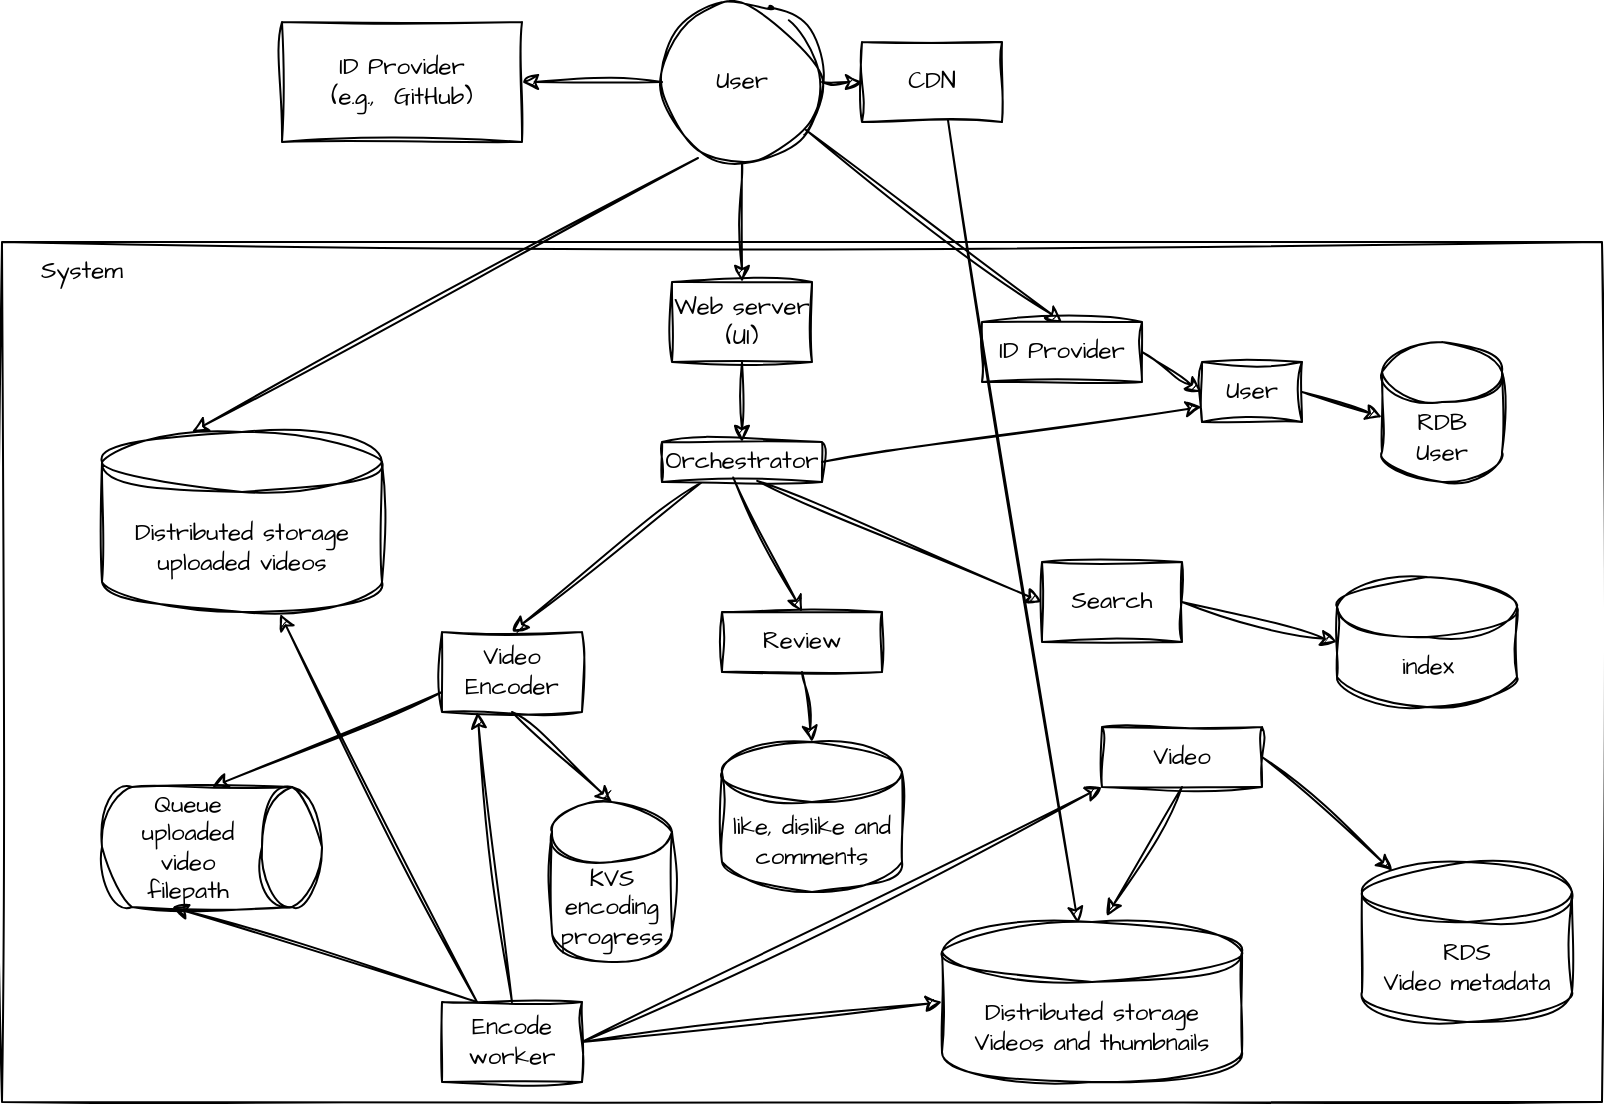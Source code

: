 <mxfile version="24.7.17">
  <diagram name="ページ1" id="EUCJatjUnDRHXbjZf2jc">
    <mxGraphModel dx="1852" dy="1102" grid="1" gridSize="10" guides="1" tooltips="1" connect="1" arrows="1" fold="1" page="1" pageScale="1" pageWidth="827" pageHeight="1169" math="0" shadow="0">
      <root>
        <mxCell id="0" />
        <mxCell id="1" parent="0" />
        <mxCell id="dH7wJGVz8L342Nsacusg-2" value="User" style="ellipse;whiteSpace=wrap;html=1;aspect=fixed;sketch=1;hachureGap=4;jiggle=2;curveFitting=1;fontFamily=Architects Daughter;fontSource=https%3A%2F%2Ffonts.googleapis.com%2Fcss%3Ffamily%3DArchitects%2BDaughter;labelBackgroundColor=none;" parent="1" vertex="1">
          <mxGeometry x="-220" y="30" width="80" height="80" as="geometry" />
        </mxCell>
        <mxCell id="dH7wJGVz8L342Nsacusg-3" value="" style="rounded=0;whiteSpace=wrap;html=1;sketch=1;hachureGap=4;jiggle=2;curveFitting=1;fontFamily=Architects Daughter;fontSource=https%3A%2F%2Ffonts.googleapis.com%2Fcss%3Ffamily%3DArchitects%2BDaughter;labelBackgroundColor=none;" parent="1" vertex="1">
          <mxGeometry x="-550" y="150" width="800" height="430" as="geometry" />
        </mxCell>
        <mxCell id="dH7wJGVz8L342Nsacusg-4" value="System" style="text;html=1;align=center;verticalAlign=middle;whiteSpace=wrap;rounded=0;fontFamily=Architects Daughter;fontSource=https%3A%2F%2Ffonts.googleapis.com%2Fcss%3Ffamily%3DArchitects%2BDaughter;labelBackgroundColor=none;" parent="1" vertex="1">
          <mxGeometry x="-540" y="150" width="60" height="30" as="geometry" />
        </mxCell>
        <mxCell id="dH7wJGVz8L342Nsacusg-7" value="CDN" style="rounded=0;whiteSpace=wrap;html=1;sketch=1;hachureGap=4;jiggle=2;curveFitting=1;fontFamily=Architects Daughter;fontSource=https%3A%2F%2Ffonts.googleapis.com%2Fcss%3Ffamily%3DArchitects%2BDaughter;glass=0;labelBackgroundColor=none;" parent="1" vertex="1">
          <mxGeometry x="-120" y="50" width="70" height="40" as="geometry" />
        </mxCell>
        <mxCell id="dH7wJGVz8L342Nsacusg-8" value="ID Provider&lt;div&gt;(e.g.,&amp;nbsp; GitHub)&lt;/div&gt;" style="rounded=0;whiteSpace=wrap;html=1;sketch=1;hachureGap=4;jiggle=2;curveFitting=1;fontFamily=Architects Daughter;fontSource=https://fonts.googleapis.com/css?family=Architects+Daughter;glass=0;labelBackgroundColor=none;" parent="1" vertex="1">
          <mxGeometry x="-410" y="40" width="120" height="60" as="geometry" />
        </mxCell>
        <mxCell id="dH7wJGVz8L342Nsacusg-11" value="Web server&lt;div&gt;(UI)&lt;/div&gt;" style="rounded=0;whiteSpace=wrap;html=1;sketch=1;hachureGap=4;jiggle=2;curveFitting=1;fontFamily=Architects Daughter;fontSource=https://fonts.googleapis.com/css?family=Architects+Daughter;glass=0;labelBackgroundColor=none;" parent="1" vertex="1">
          <mxGeometry x="-215" y="170" width="70" height="40" as="geometry" />
        </mxCell>
        <mxCell id="dH7wJGVz8L342Nsacusg-16" value="ID Provider" style="rounded=0;whiteSpace=wrap;html=1;sketch=1;hachureGap=4;jiggle=2;curveFitting=1;fontFamily=Architects Daughter;fontSource=https://fonts.googleapis.com/css?family=Architects+Daughter;glass=0;labelBackgroundColor=none;" parent="1" vertex="1">
          <mxGeometry x="-60" y="190" width="80" height="30" as="geometry" />
        </mxCell>
        <mxCell id="dH7wJGVz8L342Nsacusg-17" value="User" style="rounded=0;whiteSpace=wrap;html=1;sketch=1;hachureGap=4;jiggle=2;curveFitting=1;fontFamily=Architects Daughter;fontSource=https://fonts.googleapis.com/css?family=Architects+Daughter;glass=0;labelBackgroundColor=none;" parent="1" vertex="1">
          <mxGeometry x="50" y="210" width="50" height="30" as="geometry" />
        </mxCell>
        <mxCell id="dH7wJGVz8L342Nsacusg-18" value="&lt;div&gt;RDB&lt;/div&gt;User" style="shape=cylinder3;whiteSpace=wrap;html=1;boundedLbl=1;backgroundOutline=1;size=15;sketch=1;hachureGap=4;jiggle=2;curveFitting=1;fontFamily=Architects Daughter;fontSource=https%3A%2F%2Ffonts.googleapis.com%2Fcss%3Ffamily%3DArchitects%2BDaughter;" parent="1" vertex="1">
          <mxGeometry x="140" y="200" width="60" height="70" as="geometry" />
        </mxCell>
        <mxCell id="dH7wJGVz8L342Nsacusg-19" value="" style="endArrow=classic;html=1;rounded=0;sketch=1;hachureGap=4;jiggle=2;curveFitting=1;fontFamily=Architects Daughter;fontSource=https://fonts.googleapis.com/css?family=Architects+Daughter;entryX=0;entryY=0;entryDx=0;entryDy=37.5;exitX=1;exitY=0.5;exitDx=0;exitDy=0;entryPerimeter=0;" parent="1" source="dH7wJGVz8L342Nsacusg-17" target="dH7wJGVz8L342Nsacusg-18" edge="1">
          <mxGeometry width="50" height="50" relative="1" as="geometry">
            <mxPoint x="-270" y="490" as="sourcePoint" />
            <mxPoint x="-210" y="490" as="targetPoint" />
          </mxGeometry>
        </mxCell>
        <mxCell id="dH7wJGVz8L342Nsacusg-20" value="" style="endArrow=classic;html=1;rounded=0;sketch=1;hachureGap=4;jiggle=2;curveFitting=1;fontFamily=Architects Daughter;fontSource=https://fonts.googleapis.com/css?family=Architects+Daughter;entryX=0;entryY=0.5;entryDx=0;entryDy=0;exitX=1;exitY=0.5;exitDx=0;exitDy=0;" parent="1" source="dH7wJGVz8L342Nsacusg-16" target="dH7wJGVz8L342Nsacusg-17" edge="1">
          <mxGeometry width="50" height="50" relative="1" as="geometry">
            <mxPoint x="-110" y="120" as="sourcePoint" />
            <mxPoint x="-50" y="120" as="targetPoint" />
          </mxGeometry>
        </mxCell>
        <mxCell id="dH7wJGVz8L342Nsacusg-26" value="index" style="shape=cylinder3;whiteSpace=wrap;html=1;boundedLbl=1;backgroundOutline=1;size=15;sketch=1;hachureGap=4;jiggle=2;curveFitting=1;fontFamily=Architects Daughter;fontSource=https%3A%2F%2Ffonts.googleapis.com%2Fcss%3Ffamily%3DArchitects%2BDaughter;" parent="1" vertex="1">
          <mxGeometry x="117.5" y="317.5" width="90" height="65" as="geometry" />
        </mxCell>
        <mxCell id="fT4Z81d0tbFISQCUUb7q-1" value="Search" style="rounded=0;whiteSpace=wrap;html=1;sketch=1;hachureGap=4;jiggle=2;curveFitting=1;fontFamily=Architects Daughter;fontSource=https://fonts.googleapis.com/css?family=Architects+Daughter;glass=0;labelBackgroundColor=none;" parent="1" vertex="1">
          <mxGeometry x="-30" y="310" width="70" height="40" as="geometry" />
        </mxCell>
        <mxCell id="fT4Z81d0tbFISQCUUb7q-2" value="" style="endArrow=classic;html=1;rounded=0;sketch=1;hachureGap=4;jiggle=2;curveFitting=1;fontFamily=Architects Daughter;fontSource=https%3A%2F%2Ffonts.googleapis.com%2Fcss%3Ffamily%3DArchitects%2BDaughter;exitX=0.5;exitY=1;exitDx=0;exitDy=0;entryX=0.5;entryY=0;entryDx=0;entryDy=0;" parent="1" source="dH7wJGVz8L342Nsacusg-11" target="fT4Z81d0tbFISQCUUb7q-31" edge="1">
          <mxGeometry width="50" height="50" relative="1" as="geometry">
            <mxPoint x="-360" y="500" as="sourcePoint" />
            <mxPoint x="-310" y="450" as="targetPoint" />
          </mxGeometry>
        </mxCell>
        <mxCell id="fT4Z81d0tbFISQCUUb7q-3" value="&lt;div&gt;RDS&lt;/div&gt;Video metadata" style="shape=cylinder3;whiteSpace=wrap;html=1;boundedLbl=1;backgroundOutline=1;size=15;sketch=1;hachureGap=4;jiggle=2;curveFitting=1;fontFamily=Architects Daughter;fontSource=https://fonts.googleapis.com/css?family=Architects+Daughter;" parent="1" vertex="1">
          <mxGeometry x="130" y="460" width="105" height="80" as="geometry" />
        </mxCell>
        <mxCell id="fT4Z81d0tbFISQCUUb7q-4" value="" style="endArrow=classic;html=1;rounded=0;sketch=1;hachureGap=4;jiggle=2;curveFitting=1;fontFamily=Architects Daughter;fontSource=https%3A%2F%2Ffonts.googleapis.com%2Fcss%3Ffamily%3DArchitects%2BDaughter;entryX=0.145;entryY=0;entryDx=0;entryDy=4.35;entryPerimeter=0;exitX=1;exitY=0.5;exitDx=0;exitDy=0;" parent="1" source="hinJNE3KyzC8Ep2D7BuD-5" target="fT4Z81d0tbFISQCUUb7q-3" edge="1">
          <mxGeometry width="50" height="50" relative="1" as="geometry">
            <mxPoint x="5" y="350" as="sourcePoint" />
            <mxPoint x="-495" y="610" as="targetPoint" />
          </mxGeometry>
        </mxCell>
        <mxCell id="fT4Z81d0tbFISQCUUb7q-5" value="" style="endArrow=classic;html=1;rounded=0;sketch=1;hachureGap=4;jiggle=2;curveFitting=1;fontFamily=Architects Daughter;fontSource=https://fonts.googleapis.com/css?family=Architects+Daughter;exitX=1;exitY=0.5;exitDx=0;exitDy=0;entryX=0;entryY=0.5;entryDx=0;entryDy=0;entryPerimeter=0;" parent="1" source="fT4Z81d0tbFISQCUUb7q-1" target="dH7wJGVz8L342Nsacusg-26" edge="1">
          <mxGeometry width="50" height="50" relative="1" as="geometry">
            <mxPoint x="40" y="580" as="sourcePoint" />
            <mxPoint x="26" y="644" as="targetPoint" />
          </mxGeometry>
        </mxCell>
        <mxCell id="fT4Z81d0tbFISQCUUb7q-6" value="Distributed storage&lt;div&gt;&lt;/div&gt;&lt;div&gt;Videos and thumbnails&lt;/div&gt;" style="shape=cylinder3;whiteSpace=wrap;html=1;boundedLbl=1;backgroundOutline=1;size=15;sketch=1;hachureGap=4;jiggle=2;curveFitting=1;fontFamily=Architects Daughter;fontSource=https://fonts.googleapis.com/css?family=Architects+Daughter;" parent="1" vertex="1">
          <mxGeometry x="-80" y="490" width="150" height="80" as="geometry" />
        </mxCell>
        <mxCell id="fT4Z81d0tbFISQCUUb7q-9" value="" style="endArrow=classic;html=1;rounded=0;sketch=1;hachureGap=4;jiggle=2;curveFitting=1;fontFamily=Architects Daughter;fontSource=https%3A%2F%2Ffonts.googleapis.com%2Fcss%3Ffamily%3DArchitects%2BDaughter;entryX=0.5;entryY=0;entryDx=0;entryDy=0;" parent="1" source="dH7wJGVz8L342Nsacusg-2" target="dH7wJGVz8L342Nsacusg-16" edge="1">
          <mxGeometry width="50" height="50" relative="1" as="geometry">
            <mxPoint x="-530" y="340" as="sourcePoint" />
            <mxPoint x="30" y="380" as="targetPoint" />
          </mxGeometry>
        </mxCell>
        <mxCell id="fT4Z81d0tbFISQCUUb7q-10" value="Video Encoder" style="rounded=0;whiteSpace=wrap;html=1;sketch=1;hachureGap=4;jiggle=2;curveFitting=1;fontFamily=Architects Daughter;fontSource=https://fonts.googleapis.com/css?family=Architects+Daughter;glass=0;labelBackgroundColor=none;" parent="1" vertex="1">
          <mxGeometry x="-330" y="345" width="70" height="40" as="geometry" />
        </mxCell>
        <mxCell id="fT4Z81d0tbFISQCUUb7q-11" value="" style="endArrow=classic;html=1;rounded=0;sketch=1;hachureGap=4;jiggle=2;curveFitting=1;fontFamily=Architects Daughter;fontSource=https://fonts.googleapis.com/css?family=Architects+Daughter;entryX=0.5;entryY=0;entryDx=0;entryDy=0;exitX=0.25;exitY=1;exitDx=0;exitDy=0;" parent="1" source="fT4Z81d0tbFISQCUUb7q-31" target="fT4Z81d0tbFISQCUUb7q-10" edge="1">
          <mxGeometry width="50" height="50" relative="1" as="geometry">
            <mxPoint x="-270" y="260" as="sourcePoint" />
            <mxPoint x="-500" y="380" as="targetPoint" />
            <Array as="points" />
          </mxGeometry>
        </mxCell>
        <mxCell id="fT4Z81d0tbFISQCUUb7q-12" value="&lt;div&gt;Distributed storage&lt;/div&gt;uploaded videos" style="shape=cylinder3;whiteSpace=wrap;html=1;boundedLbl=1;backgroundOutline=1;size=15;sketch=1;hachureGap=4;jiggle=2;curveFitting=1;fontFamily=Architects Daughter;fontSource=https%3A%2F%2Ffonts.googleapis.com%2Fcss%3Ffamily%3DArchitects%2BDaughter;" parent="1" vertex="1">
          <mxGeometry x="-500" y="245" width="140" height="90" as="geometry" />
        </mxCell>
        <mxCell id="fT4Z81d0tbFISQCUUb7q-17" value="Encode worker" style="rounded=0;whiteSpace=wrap;html=1;sketch=1;hachureGap=4;jiggle=2;curveFitting=1;fontFamily=Architects Daughter;fontSource=https://fonts.googleapis.com/css?family=Architects+Daughter;glass=0;labelBackgroundColor=none;" parent="1" vertex="1">
          <mxGeometry x="-330" y="530" width="70" height="40" as="geometry" />
        </mxCell>
        <mxCell id="fT4Z81d0tbFISQCUUb7q-18" value="KVS&lt;div&gt;encoding progress&lt;/div&gt;" style="shape=cylinder3;whiteSpace=wrap;html=1;boundedLbl=1;backgroundOutline=1;size=15;sketch=1;hachureGap=4;jiggle=2;curveFitting=1;fontFamily=Architects Daughter;fontSource=https%3A%2F%2Ffonts.googleapis.com%2Fcss%3Ffamily%3DArchitects%2BDaughter;" parent="1" vertex="1">
          <mxGeometry x="-275" y="430" width="60" height="80" as="geometry" />
        </mxCell>
        <mxCell id="fT4Z81d0tbFISQCUUb7q-19" value="" style="endArrow=classic;html=1;rounded=0;sketch=1;hachureGap=4;jiggle=2;curveFitting=1;fontFamily=Architects Daughter;fontSource=https://fonts.googleapis.com/css?family=Architects+Daughter;entryX=0.5;entryY=0;entryDx=0;entryDy=0;exitX=0.5;exitY=1;exitDx=0;exitDy=0;entryPerimeter=0;" parent="1" source="fT4Z81d0tbFISQCUUb7q-10" target="fT4Z81d0tbFISQCUUb7q-18" edge="1">
          <mxGeometry width="50" height="50" relative="1" as="geometry">
            <mxPoint x="-770" y="460" as="sourcePoint" />
            <mxPoint x="-825" y="520" as="targetPoint" />
            <Array as="points" />
          </mxGeometry>
        </mxCell>
        <mxCell id="fT4Z81d0tbFISQCUUb7q-20" value="" style="endArrow=classic;html=1;rounded=0;sketch=1;hachureGap=4;jiggle=2;curveFitting=1;fontFamily=Architects Daughter;fontSource=https://fonts.googleapis.com/css?family=Architects+Daughter;entryX=0.25;entryY=1;entryDx=0;entryDy=0;exitX=0.5;exitY=0;exitDx=0;exitDy=0;" parent="1" source="fT4Z81d0tbFISQCUUb7q-17" target="fT4Z81d0tbFISQCUUb7q-10" edge="1">
          <mxGeometry width="50" height="50" relative="1" as="geometry">
            <mxPoint x="-410" y="570" as="sourcePoint" />
            <mxPoint x="-415" y="620" as="targetPoint" />
            <Array as="points" />
          </mxGeometry>
        </mxCell>
        <mxCell id="fT4Z81d0tbFISQCUUb7q-21" value="" style="endArrow=classic;html=1;rounded=0;sketch=1;hachureGap=4;jiggle=2;curveFitting=1;fontFamily=Architects Daughter;fontSource=https://fonts.googleapis.com/css?family=Architects+Daughter;entryX=0.636;entryY=1.011;entryDx=0;entryDy=0;entryPerimeter=0;exitX=0.25;exitY=0;exitDx=0;exitDy=0;" parent="1" source="fT4Z81d0tbFISQCUUb7q-17" target="fT4Z81d0tbFISQCUUb7q-12" edge="1">
          <mxGeometry width="50" height="50" relative="1" as="geometry">
            <mxPoint x="-620" y="470" as="sourcePoint" />
            <mxPoint x="-718" y="531" as="targetPoint" />
            <Array as="points" />
          </mxGeometry>
        </mxCell>
        <mxCell id="fT4Z81d0tbFISQCUUb7q-25" value="" style="endArrow=classic;html=1;rounded=0;sketch=1;hachureGap=4;jiggle=2;curveFitting=1;fontFamily=Architects Daughter;fontSource=https%3A%2F%2Ffonts.googleapis.com%2Fcss%3Ffamily%3DArchitects%2BDaughter;exitX=0;exitY=0.5;exitDx=0;exitDy=0;" parent="1" source="dH7wJGVz8L342Nsacusg-2" target="dH7wJGVz8L342Nsacusg-8" edge="1">
          <mxGeometry width="50" height="50" relative="1" as="geometry">
            <mxPoint x="-270" y="410" as="sourcePoint" />
            <mxPoint x="-220" y="360" as="targetPoint" />
          </mxGeometry>
        </mxCell>
        <mxCell id="fT4Z81d0tbFISQCUUb7q-26" value="" style="endArrow=classic;html=1;rounded=0;sketch=1;hachureGap=4;jiggle=2;curveFitting=1;fontFamily=Architects Daughter;fontSource=https://fonts.googleapis.com/css?family=Architects+Daughter;exitX=1;exitY=0.5;exitDx=0;exitDy=0;entryX=0;entryY=0.5;entryDx=0;entryDy=0;" parent="1" source="dH7wJGVz8L342Nsacusg-2" target="dH7wJGVz8L342Nsacusg-7" edge="1">
          <mxGeometry width="50" height="50" relative="1" as="geometry">
            <mxPoint x="-320" y="120" as="sourcePoint" />
            <mxPoint x="-570" y="136" as="targetPoint" />
          </mxGeometry>
        </mxCell>
        <mxCell id="fT4Z81d0tbFISQCUUb7q-30" value="" style="endArrow=classic;html=1;rounded=0;sketch=1;hachureGap=4;jiggle=2;curveFitting=1;fontFamily=Architects Daughter;fontSource=https://fonts.googleapis.com/css?family=Architects+Daughter;entryX=0.5;entryY=0;entryDx=0;entryDy=0;exitX=0.5;exitY=1;exitDx=0;exitDy=0;" parent="1" source="dH7wJGVz8L342Nsacusg-2" target="dH7wJGVz8L342Nsacusg-11" edge="1">
          <mxGeometry width="50" height="50" relative="1" as="geometry">
            <mxPoint x="-800" y="200" as="sourcePoint" />
            <mxPoint x="-994" y="293" as="targetPoint" />
          </mxGeometry>
        </mxCell>
        <mxCell id="fT4Z81d0tbFISQCUUb7q-31" value="Orchestrator" style="rounded=0;whiteSpace=wrap;html=1;sketch=1;hachureGap=4;jiggle=2;curveFitting=1;fontFamily=Architects Daughter;fontSource=https://fonts.googleapis.com/css?family=Architects+Daughter;glass=0;labelBackgroundColor=none;" parent="1" vertex="1">
          <mxGeometry x="-220" y="250" width="80" height="20" as="geometry" />
        </mxCell>
        <mxCell id="fT4Z81d0tbFISQCUUb7q-34" value="" style="endArrow=classic;html=1;rounded=0;sketch=1;hachureGap=4;jiggle=2;curveFitting=1;fontFamily=Architects Daughter;fontSource=https://fonts.googleapis.com/css?family=Architects+Daughter;exitX=0.595;exitY=0.971;exitDx=0;exitDy=0;exitPerimeter=0;entryX=0;entryY=0.5;entryDx=0;entryDy=0;" parent="1" source="fT4Z81d0tbFISQCUUb7q-31" target="fT4Z81d0tbFISQCUUb7q-1" edge="1">
          <mxGeometry width="50" height="50" relative="1" as="geometry">
            <mxPoint x="-590" y="250" as="sourcePoint" />
            <mxPoint x="-30" y="349" as="targetPoint" />
          </mxGeometry>
        </mxCell>
        <mxCell id="fT4Z81d0tbFISQCUUb7q-35" value="" style="endArrow=classic;html=1;rounded=0;sketch=1;hachureGap=4;jiggle=2;curveFitting=1;fontFamily=Architects Daughter;fontSource=https://fonts.googleapis.com/css?family=Architects+Daughter;entryX=0;entryY=0.75;entryDx=0;entryDy=0;exitX=1;exitY=0.5;exitDx=0;exitDy=0;" parent="1" source="fT4Z81d0tbFISQCUUb7q-31" target="dH7wJGVz8L342Nsacusg-17" edge="1">
          <mxGeometry width="50" height="50" relative="1" as="geometry">
            <mxPoint x="-590" y="290" as="sourcePoint" />
            <mxPoint x="-240" y="330" as="targetPoint" />
          </mxGeometry>
        </mxCell>
        <mxCell id="fT4Z81d0tbFISQCUUb7q-37" value="Review" style="rounded=0;whiteSpace=wrap;html=1;sketch=1;hachureGap=4;jiggle=2;curveFitting=1;fontFamily=Architects Daughter;fontSource=https://fonts.googleapis.com/css?family=Architects+Daughter;glass=0;labelBackgroundColor=none;" parent="1" vertex="1">
          <mxGeometry x="-190" y="335" width="80" height="30" as="geometry" />
        </mxCell>
        <mxCell id="fT4Z81d0tbFISQCUUb7q-38" value="" style="endArrow=classic;html=1;rounded=0;sketch=1;hachureGap=4;jiggle=2;curveFitting=1;fontFamily=Architects Daughter;fontSource=https://fonts.googleapis.com/css?family=Architects+Daughter;entryX=0.5;entryY=0;entryDx=0;entryDy=0;exitX=0.445;exitY=0.886;exitDx=0;exitDy=0;exitPerimeter=0;" parent="1" source="fT4Z81d0tbFISQCUUb7q-31" target="fT4Z81d0tbFISQCUUb7q-37" edge="1">
          <mxGeometry width="50" height="50" relative="1" as="geometry">
            <mxPoint x="-660" y="180" as="sourcePoint" />
            <mxPoint x="-715" y="240" as="targetPoint" />
            <Array as="points" />
          </mxGeometry>
        </mxCell>
        <mxCell id="LhWWCpmydZzZAhPuGlDz-4" value="" style="endArrow=classic;html=1;rounded=0;sketch=1;hachureGap=4;jiggle=2;curveFitting=1;fontFamily=Architects Daughter;fontSource=https%3A%2F%2Ffonts.googleapis.com%2Fcss%3Ffamily%3DArchitects%2BDaughter;exitX=0.614;exitY=0.975;exitDx=0;exitDy=0;exitPerimeter=0;entryX=0.453;entryY=0.007;entryDx=0;entryDy=0;entryPerimeter=0;" parent="1" source="dH7wJGVz8L342Nsacusg-7" target="fT4Z81d0tbFISQCUUb7q-6" edge="1">
          <mxGeometry width="50" height="50" relative="1" as="geometry">
            <mxPoint x="-77" y="89" as="sourcePoint" />
            <mxPoint x="-20" y="490" as="targetPoint" />
            <Array as="points" />
          </mxGeometry>
        </mxCell>
        <mxCell id="hinJNE3KyzC8Ep2D7BuD-3" value="like, dislike and comments" style="shape=cylinder3;whiteSpace=wrap;html=1;boundedLbl=1;backgroundOutline=1;size=15;sketch=1;hachureGap=4;jiggle=2;curveFitting=1;fontFamily=Architects Daughter;fontSource=https://fonts.googleapis.com/css?family=Architects+Daughter;" parent="1" vertex="1">
          <mxGeometry x="-190" y="400" width="90" height="75" as="geometry" />
        </mxCell>
        <mxCell id="hinJNE3KyzC8Ep2D7BuD-4" value="" style="endArrow=classic;html=1;rounded=0;sketch=1;hachureGap=4;jiggle=2;curveFitting=1;fontFamily=Architects Daughter;fontSource=https://fonts.googleapis.com/css?family=Architects+Daughter;entryX=0.5;entryY=0;entryDx=0;entryDy=0;exitX=0.445;exitY=0.886;exitDx=0;exitDy=0;exitPerimeter=0;entryPerimeter=0;" parent="1" target="hinJNE3KyzC8Ep2D7BuD-3" edge="1">
          <mxGeometry width="50" height="50" relative="1" as="geometry">
            <mxPoint x="-150" y="365" as="sourcePoint" />
            <mxPoint x="480" y="512.5" as="targetPoint" />
            <Array as="points" />
          </mxGeometry>
        </mxCell>
        <mxCell id="hinJNE3KyzC8Ep2D7BuD-5" value="Video" style="rounded=0;whiteSpace=wrap;html=1;sketch=1;hachureGap=4;jiggle=2;curveFitting=1;fontFamily=Architects Daughter;fontSource=https://fonts.googleapis.com/css?family=Architects+Daughter;glass=0;labelBackgroundColor=none;" parent="1" vertex="1">
          <mxGeometry y="392.5" width="80" height="30" as="geometry" />
        </mxCell>
        <mxCell id="hinJNE3KyzC8Ep2D7BuD-6" value="" style="endArrow=classic;html=1;rounded=0;sketch=1;hachureGap=4;jiggle=2;curveFitting=1;fontFamily=Architects Daughter;fontSource=https://fonts.googleapis.com/css?family=Architects+Daughter;entryX=0.549;entryY=-0.036;entryDx=0;entryDy=0;entryPerimeter=0;exitX=0.5;exitY=1;exitDx=0;exitDy=0;" parent="1" source="hinJNE3KyzC8Ep2D7BuD-5" target="fT4Z81d0tbFISQCUUb7q-6" edge="1">
          <mxGeometry width="50" height="50" relative="1" as="geometry">
            <mxPoint x="380" y="470" as="sourcePoint" />
            <mxPoint x="453" y="535" as="targetPoint" />
          </mxGeometry>
        </mxCell>
        <mxCell id="x9vA1H0jg_nTjKEPuahZ-2" value="" style="endArrow=classic;html=1;rounded=0;sketch=1;hachureGap=4;jiggle=2;curveFitting=1;fontFamily=Architects Daughter;fontSource=https://fonts.googleapis.com/css?family=Architects+Daughter;entryX=0.321;entryY=0;entryDx=0;entryDy=0;exitX=0.225;exitY=0.975;exitDx=0;exitDy=0;exitPerimeter=0;entryPerimeter=0;" edge="1" parent="1" source="dH7wJGVz8L342Nsacusg-2" target="fT4Z81d0tbFISQCUUb7q-12">
          <mxGeometry width="50" height="50" relative="1" as="geometry">
            <mxPoint x="140" y="70" as="sourcePoint" />
            <mxPoint x="29" y="173" as="targetPoint" />
          </mxGeometry>
        </mxCell>
        <mxCell id="x9vA1H0jg_nTjKEPuahZ-3" value="&lt;div&gt;Queue&lt;/div&gt;uploaded video&lt;div&gt;filepath&lt;/div&gt;" style="shape=cylinder3;whiteSpace=wrap;html=1;boundedLbl=1;backgroundOutline=1;size=15;sketch=1;hachureGap=4;jiggle=2;curveFitting=1;fontFamily=Architects Daughter;fontSource=https%3A%2F%2Ffonts.googleapis.com%2Fcss%3Ffamily%3DArchitects%2BDaughter;direction=south;" vertex="1" parent="1">
          <mxGeometry x="-500" y="422.5" width="110" height="60" as="geometry" />
        </mxCell>
        <mxCell id="x9vA1H0jg_nTjKEPuahZ-4" value="" style="endArrow=classic;html=1;rounded=0;sketch=1;hachureGap=4;jiggle=2;curveFitting=1;fontFamily=Architects Daughter;fontSource=https://fonts.googleapis.com/css?family=Architects+Daughter;exitX=0;exitY=0.75;exitDx=0;exitDy=0;entryX=0;entryY=0.5;entryDx=0;entryDy=0;entryPerimeter=0;" edge="1" parent="1" source="fT4Z81d0tbFISQCUUb7q-10" target="x9vA1H0jg_nTjKEPuahZ-3">
          <mxGeometry width="50" height="50" relative="1" as="geometry">
            <mxPoint x="-650" y="720" as="sourcePoint" />
            <mxPoint x="-340" y="430" as="targetPoint" />
            <Array as="points" />
          </mxGeometry>
        </mxCell>
        <mxCell id="x9vA1H0jg_nTjKEPuahZ-5" value="" style="endArrow=classic;html=1;rounded=0;sketch=1;hachureGap=4;jiggle=2;curveFitting=1;fontFamily=Architects Daughter;fontSource=https://fonts.googleapis.com/css?family=Architects+Daughter;entryX=1;entryY=0;entryDx=0;entryDy=75;entryPerimeter=0;exitX=0.25;exitY=0;exitDx=0;exitDy=0;" edge="1" parent="1" source="fT4Z81d0tbFISQCUUb7q-17" target="x9vA1H0jg_nTjKEPuahZ-3">
          <mxGeometry width="50" height="50" relative="1" as="geometry">
            <mxPoint x="-570" y="730" as="sourcePoint" />
            <mxPoint x="-691" y="671" as="targetPoint" />
            <Array as="points" />
          </mxGeometry>
        </mxCell>
        <mxCell id="x9vA1H0jg_nTjKEPuahZ-6" value="" style="endArrow=classic;html=1;rounded=0;sketch=1;hachureGap=4;jiggle=2;curveFitting=1;fontFamily=Architects Daughter;fontSource=https://fonts.googleapis.com/css?family=Architects+Daughter;entryX=0;entryY=1;entryDx=0;entryDy=0;exitX=1;exitY=0.5;exitDx=0;exitDy=0;" edge="1" parent="1" source="fT4Z81d0tbFISQCUUb7q-17" target="hinJNE3KyzC8Ep2D7BuD-5">
          <mxGeometry width="50" height="50" relative="1" as="geometry">
            <mxPoint x="-440" y="690" as="sourcePoint" />
            <mxPoint x="-539" y="496" as="targetPoint" />
            <Array as="points" />
          </mxGeometry>
        </mxCell>
        <mxCell id="x9vA1H0jg_nTjKEPuahZ-7" value="" style="endArrow=classic;html=1;rounded=0;sketch=1;hachureGap=4;jiggle=2;curveFitting=1;fontFamily=Architects Daughter;fontSource=https://fonts.googleapis.com/css?family=Architects+Daughter;entryX=0;entryY=0.5;entryDx=0;entryDy=0;exitX=1;exitY=0.5;exitDx=0;exitDy=0;entryPerimeter=0;" edge="1" parent="1" source="fT4Z81d0tbFISQCUUb7q-17" target="fT4Z81d0tbFISQCUUb7q-6">
          <mxGeometry width="50" height="50" relative="1" as="geometry">
            <mxPoint x="-220" y="650" as="sourcePoint" />
            <mxPoint x="40" y="523" as="targetPoint" />
            <Array as="points" />
          </mxGeometry>
        </mxCell>
      </root>
    </mxGraphModel>
  </diagram>
</mxfile>
